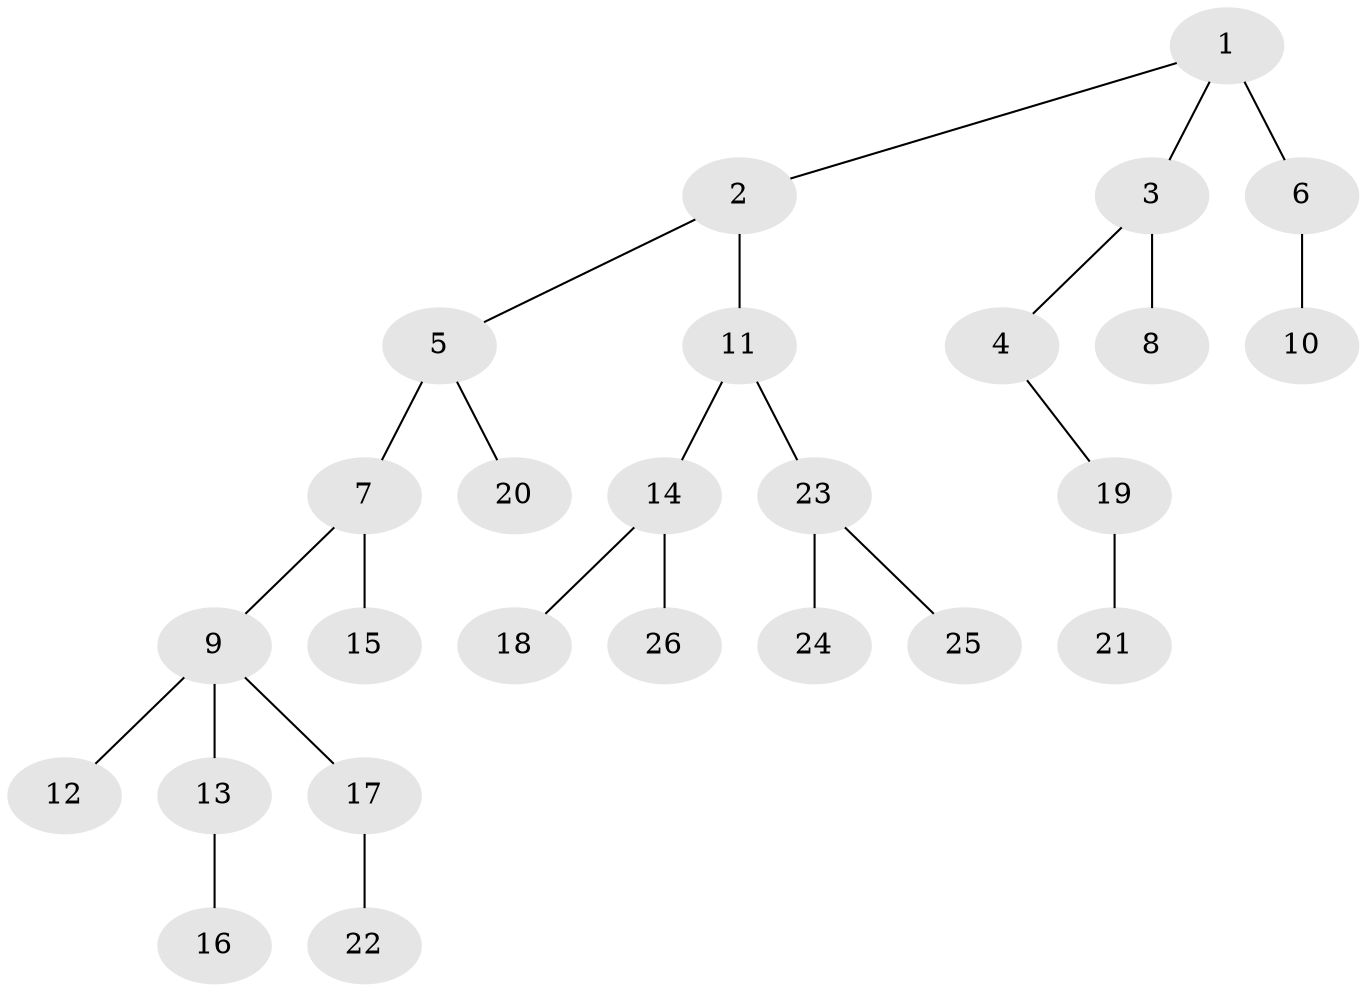 // original degree distribution, {5: 0.058823529411764705, 4: 0.09803921568627451, 3: 0.058823529411764705, 2: 0.19607843137254902, 1: 0.5686274509803921, 7: 0.0196078431372549}
// Generated by graph-tools (version 1.1) at 2025/36/03/09/25 02:36:30]
// undirected, 26 vertices, 25 edges
graph export_dot {
graph [start="1"]
  node [color=gray90,style=filled];
  1;
  2;
  3;
  4;
  5;
  6;
  7;
  8;
  9;
  10;
  11;
  12;
  13;
  14;
  15;
  16;
  17;
  18;
  19;
  20;
  21;
  22;
  23;
  24;
  25;
  26;
  1 -- 2 [weight=1.0];
  1 -- 3 [weight=1.0];
  1 -- 6 [weight=2.0];
  2 -- 5 [weight=1.0];
  2 -- 11 [weight=1.0];
  3 -- 4 [weight=1.0];
  3 -- 8 [weight=2.0];
  4 -- 19 [weight=1.0];
  5 -- 7 [weight=2.0];
  5 -- 20 [weight=1.0];
  6 -- 10 [weight=1.0];
  7 -- 9 [weight=1.0];
  7 -- 15 [weight=1.0];
  9 -- 12 [weight=1.0];
  9 -- 13 [weight=3.0];
  9 -- 17 [weight=1.0];
  11 -- 14 [weight=1.0];
  11 -- 23 [weight=1.0];
  13 -- 16 [weight=1.0];
  14 -- 18 [weight=1.0];
  14 -- 26 [weight=1.0];
  17 -- 22 [weight=1.0];
  19 -- 21 [weight=2.0];
  23 -- 24 [weight=1.0];
  23 -- 25 [weight=1.0];
}
